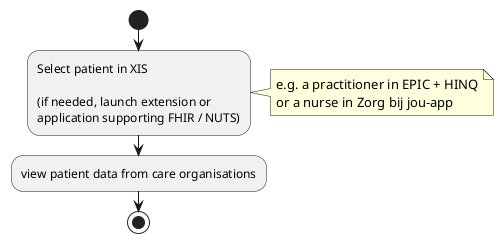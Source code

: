 @startuml
start
:Select patient in XIS

(if needed, launch extension or 
application supporting FHIR / NUTS);
note right
  e.g. a practitioner in EPIC + HINQ
  or a nurse in Zorg bij jou-app
end note

:view patient data from care organisations;
stop
@enduml